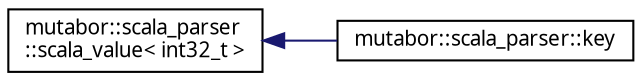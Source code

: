 digraph "Grafische Darstellung der Klassenhierarchie"
{
  edge [fontname="Sans",fontsize="10",labelfontname="Sans",labelfontsize="10"];
  node [fontname="Sans",fontsize="10",shape=record];
  rankdir="LR";
  Node0 [label="mutabor::scala_parser\l::scala_value\< int32_t \>",height=0.2,width=0.4,color="black", fillcolor="white", style="filled",URL="$df/d9e/structmutabor_1_1scala__parser_1_1scala__value.html"];
  Node0 -> Node1 [dir="back",color="midnightblue",fontsize="10",style="solid",fontname="Sans"];
  Node1 [label="mutabor::scala_parser::key",height=0.2,width=0.4,color="black", fillcolor="white", style="filled",URL="$d9/d3c/structmutabor_1_1scala__parser_1_1key.html"];
}
